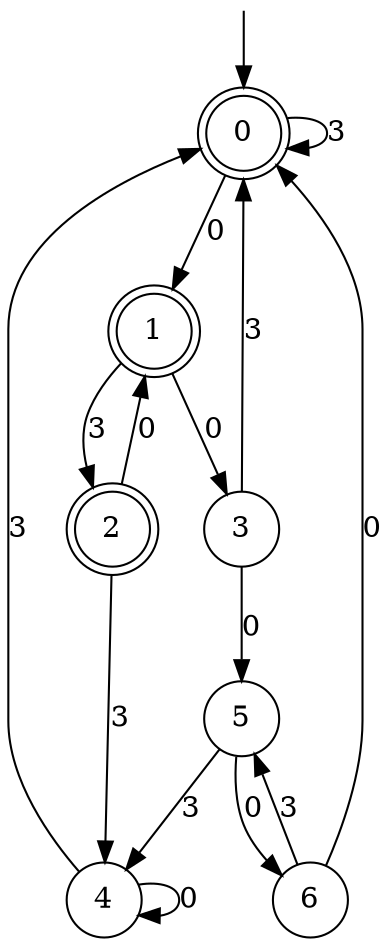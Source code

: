 digraph g {

	s0 [shape="doublecircle" label="0"];
	s1 [shape="doublecircle" label="1"];
	s2 [shape="doublecircle" label="2"];
	s3 [shape="circle" label="3"];
	s4 [shape="circle" label="4"];
	s5 [shape="circle" label="5"];
	s6 [shape="circle" label="6"];
	s0 -> s0 [label="3"];
	s0 -> s1 [label="0"];
	s1 -> s2 [label="3"];
	s1 -> s3 [label="0"];
	s2 -> s4 [label="3"];
	s2 -> s1 [label="0"];
	s3 -> s0 [label="3"];
	s3 -> s5 [label="0"];
	s4 -> s0 [label="3"];
	s4 -> s4 [label="0"];
	s5 -> s4 [label="3"];
	s5 -> s6 [label="0"];
	s6 -> s5 [label="3"];
	s6 -> s0 [label="0"];

__start0 [label="" shape="none" width="0" height="0"];
__start0 -> s0;

}
